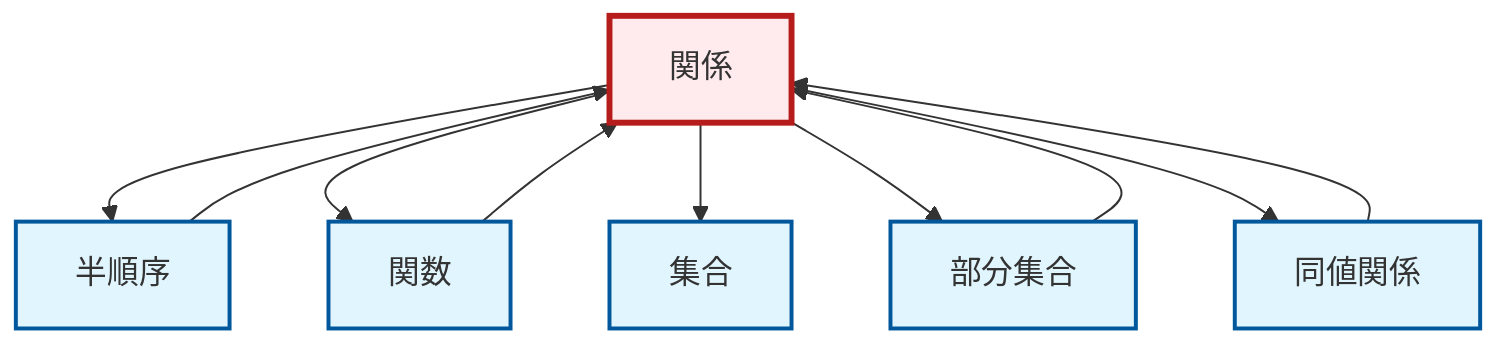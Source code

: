 graph TD
    classDef definition fill:#e1f5fe,stroke:#01579b,stroke-width:2px
    classDef theorem fill:#f3e5f5,stroke:#4a148c,stroke-width:2px
    classDef axiom fill:#fff3e0,stroke:#e65100,stroke-width:2px
    classDef example fill:#e8f5e9,stroke:#1b5e20,stroke-width:2px
    classDef current fill:#ffebee,stroke:#b71c1c,stroke-width:3px
    def-relation["関係"]:::definition
    def-function["関数"]:::definition
    def-set["集合"]:::definition
    def-partial-order["半順序"]:::definition
    def-subset["部分集合"]:::definition
    def-equivalence-relation["同値関係"]:::definition
    def-relation --> def-partial-order
    def-relation --> def-function
    def-function --> def-relation
    def-equivalence-relation --> def-relation
    def-subset --> def-relation
    def-partial-order --> def-relation
    def-relation --> def-set
    def-relation --> def-subset
    def-relation --> def-equivalence-relation
    class def-relation current